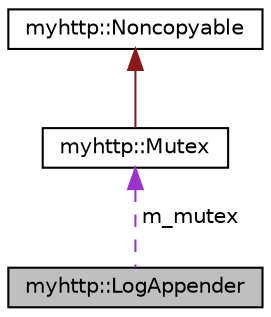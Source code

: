 digraph "myhttp::LogAppender"
{
 // LATEX_PDF_SIZE
  edge [fontname="Helvetica",fontsize="10",labelfontname="Helvetica",labelfontsize="10"];
  node [fontname="Helvetica",fontsize="10",shape=record];
  Node1 [label="myhttp::LogAppender",height=0.2,width=0.4,color="black", fillcolor="grey75", style="filled", fontcolor="black",tooltip="日志输出目标"];
  Node2 -> Node1 [dir="back",color="darkorchid3",fontsize="10",style="dashed",label=" m_mutex" ,fontname="Helvetica"];
  Node2 [label="myhttp::Mutex",height=0.2,width=0.4,color="black", fillcolor="white", style="filled",URL="$classmyhttp_1_1Mutex.html",tooltip="互斥量"];
  Node3 -> Node2 [dir="back",color="firebrick4",fontsize="10",style="solid",fontname="Helvetica"];
  Node3 [label="myhttp::Noncopyable",height=0.2,width=0.4,color="black", fillcolor="white", style="filled",URL="$classmyhttp_1_1Noncopyable.html",tooltip=" "];
}
